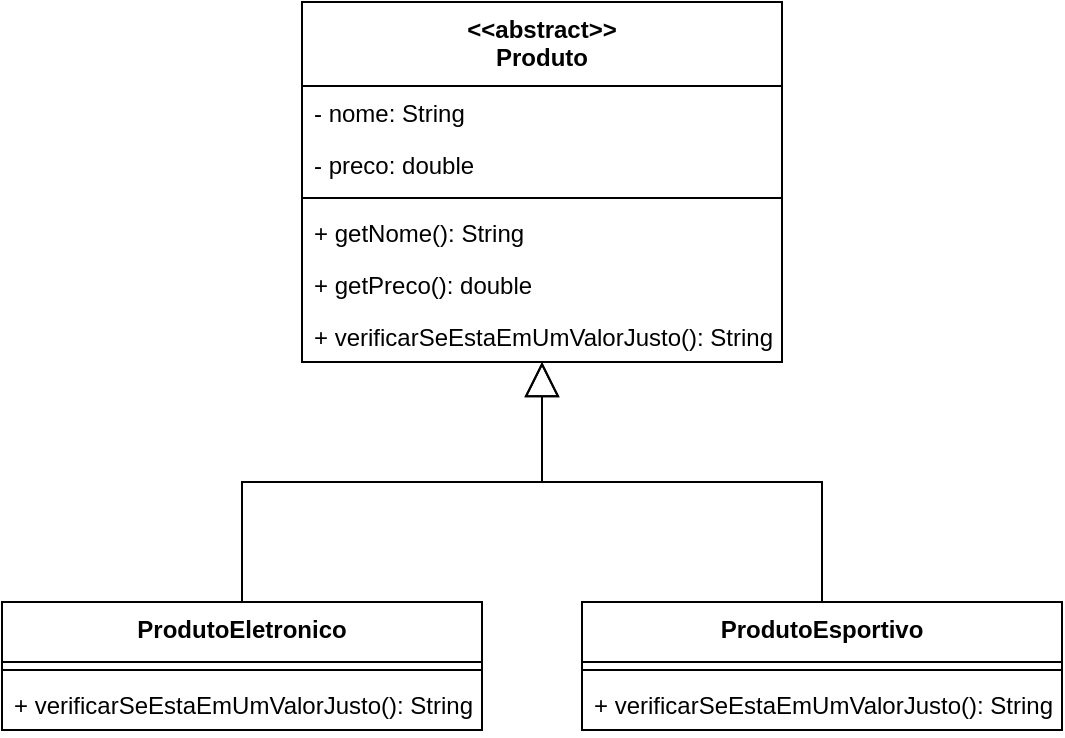 <mxfile>
    <diagram name="Página-1" id="OQPNhpq00jlVtxKzGsJJ">
        <mxGraphModel dx="1506" dy="663" grid="1" gridSize="10" guides="1" tooltips="1" connect="1" arrows="1" fold="1" page="1" pageScale="1" pageWidth="827" pageHeight="1169" math="0" shadow="0">
            <root>
                <mxCell id="0"/>
                <mxCell id="1" parent="0"/>
                <mxCell id="58" style="edgeStyle=orthogonalEdgeStyle;html=1;endArrow=block;rounded=0;endSize=15;endFill=0;" edge="1" parent="1" source="-Nvpflhu0W0NFWy76Kld-53" target="2">
                    <mxGeometry relative="1" as="geometry"/>
                </mxCell>
                <mxCell id="-Nvpflhu0W0NFWy76Kld-53" value="ProdutoEletronico" style="swimlane;fontStyle=1;align=center;verticalAlign=top;childLayout=stackLayout;horizontal=1;startSize=30;horizontalStack=0;resizeParent=1;resizeParentMax=0;resizeLast=0;collapsible=0;marginBottom=0;whiteSpace=wrap;html=1;" parent="1" vertex="1">
                    <mxGeometry x="-110" y="640" width="240" height="64" as="geometry"/>
                </mxCell>
                <mxCell id="-Nvpflhu0W0NFWy76Kld-56" value="" style="line;strokeWidth=1;fillColor=none;align=left;verticalAlign=middle;spacingTop=-1;spacingLeft=3;spacingRight=3;rotatable=0;labelPosition=right;points=[];portConstraint=eastwest;strokeColor=inherit;" parent="-Nvpflhu0W0NFWy76Kld-53" vertex="1">
                    <mxGeometry y="30" width="240" height="8" as="geometry"/>
                </mxCell>
                <mxCell id="41" value="+ verificarSeEstaEmUmValorJusto(): String" style="text;strokeColor=none;fillColor=none;align=left;verticalAlign=top;spacingLeft=4;spacingRight=4;overflow=hidden;rotatable=0;points=[[0,0.5],[1,0.5]];portConstraint=eastwest;whiteSpace=wrap;html=1;" parent="-Nvpflhu0W0NFWy76Kld-53" vertex="1">
                    <mxGeometry y="38" width="240" height="26" as="geometry"/>
                </mxCell>
                <mxCell id="2" value="&amp;lt;&amp;lt;abstract&amp;gt;&amp;gt;&lt;br&gt;Produto" style="swimlane;fontStyle=1;align=center;verticalAlign=top;childLayout=stackLayout;horizontal=1;startSize=42;horizontalStack=0;resizeParent=1;resizeParentMax=0;resizeLast=0;collapsible=0;marginBottom=0;whiteSpace=wrap;html=1;" parent="1" vertex="1">
                    <mxGeometry x="40" y="340" width="240" height="180" as="geometry"/>
                </mxCell>
                <mxCell id="51" value="- nome: String" style="text;strokeColor=none;fillColor=none;align=left;verticalAlign=top;spacingLeft=4;spacingRight=4;overflow=hidden;rotatable=0;points=[[0,0.5],[1,0.5]];portConstraint=eastwest;whiteSpace=wrap;html=1;" parent="2" vertex="1">
                    <mxGeometry y="42" width="240" height="26" as="geometry"/>
                </mxCell>
                <mxCell id="52" value="- preco: double" style="text;strokeColor=none;fillColor=none;align=left;verticalAlign=top;spacingLeft=4;spacingRight=4;overflow=hidden;rotatable=0;points=[[0,0.5],[1,0.5]];portConstraint=eastwest;whiteSpace=wrap;html=1;" vertex="1" parent="2">
                    <mxGeometry y="68" width="240" height="26" as="geometry"/>
                </mxCell>
                <mxCell id="5" value="" style="line;strokeWidth=1;fillColor=none;align=left;verticalAlign=middle;spacingTop=-1;spacingLeft=3;spacingRight=3;rotatable=0;labelPosition=right;points=[];portConstraint=eastwest;strokeColor=inherit;" parent="2" vertex="1">
                    <mxGeometry y="94" width="240" height="8" as="geometry"/>
                </mxCell>
                <mxCell id="53" value="+ getNome(): String" style="text;strokeColor=none;fillColor=none;align=left;verticalAlign=top;spacingLeft=4;spacingRight=4;overflow=hidden;rotatable=0;points=[[0,0.5],[1,0.5]];portConstraint=eastwest;whiteSpace=wrap;html=1;" vertex="1" parent="2">
                    <mxGeometry y="102" width="240" height="26" as="geometry"/>
                </mxCell>
                <mxCell id="50" value="+ getPreco(): double" style="text;strokeColor=none;fillColor=none;align=left;verticalAlign=top;spacingLeft=4;spacingRight=4;overflow=hidden;rotatable=0;points=[[0,0.5],[1,0.5]];portConstraint=eastwest;whiteSpace=wrap;html=1;" parent="2" vertex="1">
                    <mxGeometry y="128" width="240" height="26" as="geometry"/>
                </mxCell>
                <mxCell id="54" value="+ verificarSeEstaEmUmValorJusto(): String" style="text;strokeColor=none;fillColor=none;align=left;verticalAlign=top;spacingLeft=4;spacingRight=4;overflow=hidden;rotatable=0;points=[[0,0.5],[1,0.5]];portConstraint=eastwest;whiteSpace=wrap;html=1;" vertex="1" parent="2">
                    <mxGeometry y="154" width="240" height="26" as="geometry"/>
                </mxCell>
                <mxCell id="59" style="edgeStyle=orthogonalEdgeStyle;html=1;rounded=0;endSize=15;endArrow=block;endFill=0;" edge="1" parent="1" source="55" target="2">
                    <mxGeometry relative="1" as="geometry"/>
                </mxCell>
                <mxCell id="55" value="ProdutoEsportivo" style="swimlane;fontStyle=1;align=center;verticalAlign=top;childLayout=stackLayout;horizontal=1;startSize=30;horizontalStack=0;resizeParent=1;resizeParentMax=0;resizeLast=0;collapsible=0;marginBottom=0;whiteSpace=wrap;html=1;" vertex="1" parent="1">
                    <mxGeometry x="180" y="640" width="240" height="64" as="geometry"/>
                </mxCell>
                <mxCell id="56" value="" style="line;strokeWidth=1;fillColor=none;align=left;verticalAlign=middle;spacingTop=-1;spacingLeft=3;spacingRight=3;rotatable=0;labelPosition=right;points=[];portConstraint=eastwest;strokeColor=inherit;" vertex="1" parent="55">
                    <mxGeometry y="30" width="240" height="8" as="geometry"/>
                </mxCell>
                <mxCell id="57" value="+ verificarSeEstaEmUmValorJusto(): String" style="text;strokeColor=none;fillColor=none;align=left;verticalAlign=top;spacingLeft=4;spacingRight=4;overflow=hidden;rotatable=0;points=[[0,0.5],[1,0.5]];portConstraint=eastwest;whiteSpace=wrap;html=1;" vertex="1" parent="55">
                    <mxGeometry y="38" width="240" height="26" as="geometry"/>
                </mxCell>
            </root>
        </mxGraphModel>
    </diagram>
</mxfile>